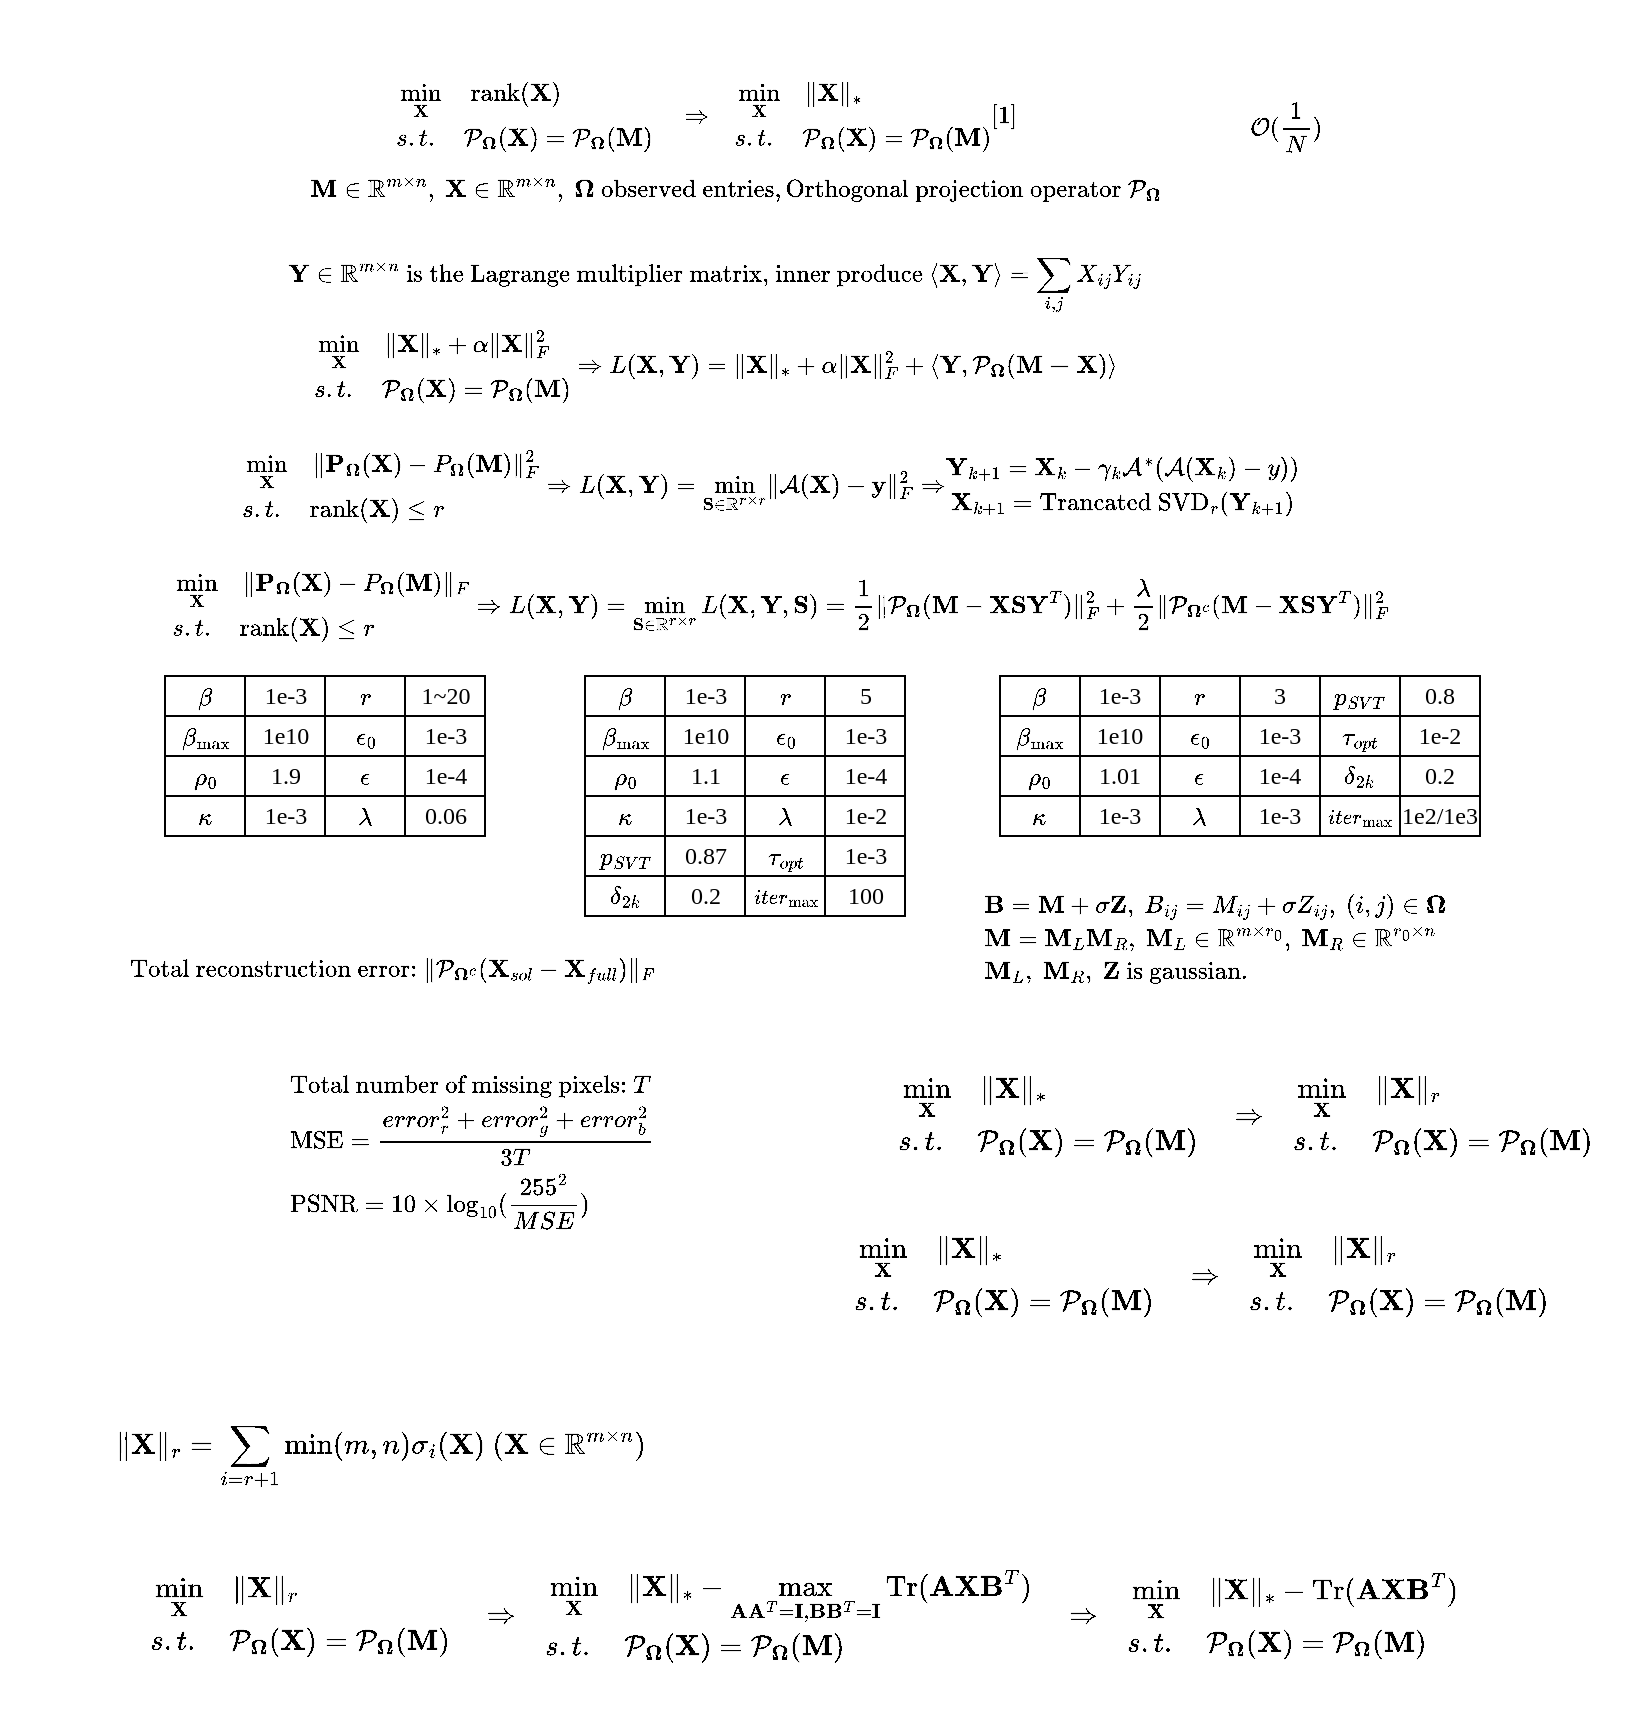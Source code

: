 <mxfile version="15.8.7" type="device"><diagram id="dCUDjBYFxlZQfLYV9F5L" name="第 1 页"><mxGraphModel dx="370" dy="876" grid="1" gridSize="10" guides="1" tooltips="1" connect="1" arrows="1" fold="1" page="1" pageScale="1" pageWidth="827" pageHeight="1169" math="1" shadow="0"><root><mxCell id="0"/><mxCell id="1" parent="0"/><mxCell id="xZ1UbAJdotstemb92RxR-1" value="$$\begin{aligned}&amp;amp;\min_{\mathbf&amp;nbsp;X}\quad \text{rank}(\mathbf X)\\ &amp;amp;s.t.\quad\mathcal P_{\mathbf \Omega}(\mathbf X)=\mathcal P_{\mathbf \Omega}(\mathbf M)\end{aligned}&lt;br&gt;\quad\Rightarrow\quad&lt;br&gt;\begin{aligned}&amp;amp;\min_{\mathbf&amp;nbsp;X}\quad \lVert\mathbf X\rVert_*\\ &amp;amp;s.t.\quad\mathcal P_{\mathbf \Omega}(\mathbf X)=\mathcal P_{\mathbf \Omega}(\mathbf M)\end{aligned}[1]&lt;br&gt;$$" style="text;html=1;strokeColor=none;fillColor=none;align=center;verticalAlign=middle;whiteSpace=wrap;rounded=0;fontFamily=Times New Roman;" parent="1" vertex="1"><mxGeometry x="162.5" width="380" height="80" as="geometry"/></mxCell><mxCell id="xZ1UbAJdotstemb92RxR-2" value="$$\begin{aligned}&amp;amp;\min_{\mathbf&amp;nbsp;X}\quad \lVert\mathbf X\rVert_* + \alpha\lVert\mathbf X\rVert^2_F&lt;br&gt;\\ &amp;amp;s.t.\quad\mathcal P_{\mathbf\Omega}(\mathbf X)=\mathcal P_{\mathbf\Omega}&lt;br&gt;(\mathbf M) \end{aligned}\Rightarrow L(\mathbf X,\mathbf Y) = \lVert\mathbf X\rVert_* + \alpha \lVert\mathbf X\rVert^2_F + \langle\mathbf Y, \mathcal P_{\mathbf\Omega}(\mathbf{M-X})\rangle&lt;br&gt;&amp;nbsp;&lt;br&gt;$$" style="text;html=1;strokeColor=none;fillColor=none;align=center;verticalAlign=middle;whiteSpace=wrap;rounded=0;fontFamily=Times New Roman;" parent="1" vertex="1"><mxGeometry x="112.5" y="130" width="490" height="70" as="geometry"/></mxCell><mxCell id="xZ1UbAJdotstemb92RxR-4" value="$$\mathbf M\in\mathbb{R}^{m\times n},\ \mathbf X\in\mathbb{R}^{m\times n},\ \mathbf\Omega\text{ observed entries}, \text{Orthogonal projection operator }\mathcal P_{\mathbf\Omega}$$&lt;span class=&quot;md-math-tex md-inline-math-container&quot; style=&quot;box-sizing: border-box; color: rgb(48, 68, 85); word-spacing: 0.6px; background-color: rgb(255, 255, 255);&quot;&gt;&lt;/span&gt;&lt;span class=&quot;md-math-tex md-inline-math-container&quot; style=&quot;box-sizing: border-box; color: rgb(48, 68, 85); word-spacing: 0.6px; background-color: rgb(255, 255, 255);&quot;&gt;&lt;/span&gt;" style="text;whiteSpace=wrap;html=1;fontFamily=Times New Roman;" parent="1" vertex="1"><mxGeometry x="152.5" y="50" width="430" height="40" as="geometry"/></mxCell><mxCell id="xZ1UbAJdotstemb92RxR-5" value="$$\mathbf Y\in\mathbb{R}^{m\times n} \text{ is the Lagrange multiplier matrix, inner produce }\langle\mathbf X,\mathbf Y\rangle=\sum\limits_{i,j}X_{ij}Y_{ij}$$" style="text;html=1;strokeColor=none;fillColor=none;align=center;verticalAlign=middle;whiteSpace=wrap;rounded=0;fontFamily=Times New Roman;" parent="1" vertex="1"><mxGeometry x="142.5" y="110" width="430" height="30" as="geometry"/></mxCell><mxCell id="xZ1UbAJdotstemb92RxR-6" value="$$\mathcal O(\frac{1}{N})$$" style="text;html=1;strokeColor=none;fillColor=none;align=center;verticalAlign=middle;whiteSpace=wrap;rounded=0;fontFamily=Times New Roman;" parent="1" vertex="1"><mxGeometry x="612.5" y="30" width="60" height="30" as="geometry"/></mxCell><mxCell id="xZ1UbAJdotstemb92RxR-7" value="$$\begin{aligned}&amp;amp;\min_{\mathbf&amp;nbsp;X}\quad \lVert\mathbf P_{\mathbf\Omega}(\mathbf X)-P_{\mathbf\Omega}(\mathbf M)&lt;br&gt;\rVert_F \\ &amp;amp;s.t.\quad\text{rank}(\mathbf X)\leq r \end{aligned}\Rightarrow L(\mathbf X,\mathbf Y) = \min_{\mathbf S\in\mathbb R^{r\times r}} L(\mathbf&amp;nbsp;X,\mathbf&amp;nbsp;Y,\mathbf&amp;nbsp; S) = \frac{1}{2}\lVert\mathcal P_{\mathbf\Omega}(\mathbf M-\mathbf&amp;nbsp;X\mathbf&amp;nbsp;S\mathbf&amp;nbsp;Y^T)\rVert^2_F + \frac{\lambda}{2}\lVert\mathcal P_{\mathbf\Omega^c}(\mathbf M-\mathbf&amp;nbsp;X\mathbf&amp;nbsp;S\mathbf&amp;nbsp;Y^T)&lt;br&gt;\rVert^2_F&lt;br&gt;$$" style="text;html=1;strokeColor=none;fillColor=none;align=center;verticalAlign=middle;whiteSpace=wrap;rounded=0;fontFamily=Times New Roman;" parent="1" vertex="1"><mxGeometry x="30" y="250" width="720" height="70" as="geometry"/></mxCell><mxCell id="xZ1UbAJdotstemb92RxR-8" value="$$\begin{aligned}&amp;amp;\min_{\mathbf&amp;nbsp;X}\quad \lVert\mathbf P_{\mathbf\Omega}(\mathbf X)-P_{\mathbf\Omega}(\mathbf M)&lt;br&gt;\rVert_F^2 \\ &amp;amp;s.t.\quad\text{rank}(\mathbf X)\leq r \end{aligned}\Rightarrow L(\mathbf X,\mathbf Y) = \min_{\mathbf S\in\mathbb R^{r\times r}} \lVert\mathcal A(\mathbf&amp;nbsp;X)-\mathbf y\rVert_F^2 \Rightarrow \begin{matrix} \mathbf Y_{k+1} = \mathbf&amp;nbsp;X_{k} - \gamma_k\mathcal A^*(\mathcal A(\mathbf&amp;nbsp;X_k)&lt;br&gt;-y))\\&lt;br&gt;\mathbf X_{k+1} = \text{Trancated SVD}_r(\mathbf Y_{k+1}&lt;br&gt;)&lt;br&gt;\end{matrix}&lt;br&gt;$$" style="text;html=1;strokeColor=none;fillColor=none;align=center;verticalAlign=middle;whiteSpace=wrap;rounded=0;fontFamily=Times New Roman;" parent="1" vertex="1"><mxGeometry x="25" y="190" width="720" height="70" as="geometry"/></mxCell><mxCell id="fOYMWPpQL2KJ-KFt3qKd-15" value="$$\beta$$" style="rounded=0;whiteSpace=wrap;html=1;fillColor=none;fontFamily=Times New Roman;" vertex="1" parent="1"><mxGeometry x="82.5" y="320" width="40" height="20" as="geometry"/></mxCell><mxCell id="fOYMWPpQL2KJ-KFt3qKd-18" value="$$\beta_{\max}$$" style="rounded=0;whiteSpace=wrap;html=1;fillColor=none;fontFamily=Times New Roman;" vertex="1" parent="1"><mxGeometry x="82.5" y="340" width="40" height="20" as="geometry"/></mxCell><mxCell id="fOYMWPpQL2KJ-KFt3qKd-19" value="$$\rho_{0}$$" style="rounded=0;whiteSpace=wrap;html=1;fillColor=none;fontFamily=Times New Roman;" vertex="1" parent="1"><mxGeometry x="82.5" y="360" width="40" height="20" as="geometry"/></mxCell><mxCell id="fOYMWPpQL2KJ-KFt3qKd-20" value="$$\kappa$$" style="rounded=0;whiteSpace=wrap;html=1;fillColor=none;fontFamily=Times New Roman;" vertex="1" parent="1"><mxGeometry x="82.5" y="380" width="40" height="20" as="geometry"/></mxCell><mxCell id="fOYMWPpQL2KJ-KFt3qKd-22" value="1e-3" style="rounded=0;whiteSpace=wrap;html=1;fillColor=none;fontFamily=Times New Roman;" vertex="1" parent="1"><mxGeometry x="122.5" y="320" width="40" height="20" as="geometry"/></mxCell><mxCell id="fOYMWPpQL2KJ-KFt3qKd-23" value="1e10" style="rounded=0;whiteSpace=wrap;html=1;fillColor=none;fontFamily=Times New Roman;" vertex="1" parent="1"><mxGeometry x="122.5" y="340" width="40" height="20" as="geometry"/></mxCell><mxCell id="fOYMWPpQL2KJ-KFt3qKd-24" value="1.9" style="rounded=0;whiteSpace=wrap;html=1;fillColor=none;fontFamily=Times New Roman;" vertex="1" parent="1"><mxGeometry x="122.5" y="360" width="40" height="20" as="geometry"/></mxCell><mxCell id="fOYMWPpQL2KJ-KFt3qKd-25" value="1e-3" style="rounded=0;whiteSpace=wrap;html=1;fillColor=none;fontFamily=Times New Roman;" vertex="1" parent="1"><mxGeometry x="122.5" y="380" width="40" height="20" as="geometry"/></mxCell><mxCell id="fOYMWPpQL2KJ-KFt3qKd-37" value="$$r$$" style="rounded=0;whiteSpace=wrap;html=1;fillColor=none;fontFamily=Times New Roman;" vertex="1" parent="1"><mxGeometry x="162.5" y="320" width="40" height="20" as="geometry"/></mxCell><mxCell id="fOYMWPpQL2KJ-KFt3qKd-38" value="1~20" style="rounded=0;whiteSpace=wrap;html=1;fillColor=none;fontFamily=Times New Roman;" vertex="1" parent="1"><mxGeometry x="202.5" y="320" width="40" height="20" as="geometry"/></mxCell><mxCell id="fOYMWPpQL2KJ-KFt3qKd-39" value="$$\epsilon_0$$" style="rounded=0;whiteSpace=wrap;html=1;fillColor=none;fontFamily=Times New Roman;" vertex="1" parent="1"><mxGeometry x="162.5" y="340" width="40" height="20" as="geometry"/></mxCell><mxCell id="fOYMWPpQL2KJ-KFt3qKd-40" value="&lt;span&gt;1e-3&lt;/span&gt;" style="rounded=0;whiteSpace=wrap;html=1;fillColor=none;fontFamily=Times New Roman;" vertex="1" parent="1"><mxGeometry x="202.5" y="340" width="40" height="20" as="geometry"/></mxCell><mxCell id="fOYMWPpQL2KJ-KFt3qKd-41" value="&lt;span&gt;$$\epsilon$$&lt;/span&gt;" style="rounded=0;whiteSpace=wrap;html=1;fillColor=none;fontFamily=Times New Roman;" vertex="1" parent="1"><mxGeometry x="162.5" y="360" width="40" height="20" as="geometry"/></mxCell><mxCell id="fOYMWPpQL2KJ-KFt3qKd-42" value="&lt;span&gt;1e-4&lt;/span&gt;" style="rounded=0;whiteSpace=wrap;html=1;fillColor=none;fontFamily=Times New Roman;" vertex="1" parent="1"><mxGeometry x="202.5" y="360" width="40" height="20" as="geometry"/></mxCell><mxCell id="fOYMWPpQL2KJ-KFt3qKd-43" value="&lt;span&gt;$$\lambda$$&lt;/span&gt;" style="rounded=0;whiteSpace=wrap;html=1;fillColor=none;fontFamily=Times New Roman;" vertex="1" parent="1"><mxGeometry x="162.5" y="380" width="40" height="20" as="geometry"/></mxCell><mxCell id="fOYMWPpQL2KJ-KFt3qKd-44" value="&lt;span&gt;0.06&lt;/span&gt;" style="rounded=0;whiteSpace=wrap;html=1;fillColor=none;fontFamily=Times New Roman;" vertex="1" parent="1"><mxGeometry x="202.5" y="380" width="40" height="20" as="geometry"/></mxCell><mxCell id="fOYMWPpQL2KJ-KFt3qKd-48" value="$$\beta$$" style="rounded=0;whiteSpace=wrap;html=1;fillColor=none;fontFamily=Times New Roman;" vertex="1" parent="1"><mxGeometry x="292.5" y="320" width="40" height="20" as="geometry"/></mxCell><mxCell id="fOYMWPpQL2KJ-KFt3qKd-49" value="$$\beta_{\max}$$" style="rounded=0;whiteSpace=wrap;html=1;fillColor=none;fontFamily=Times New Roman;" vertex="1" parent="1"><mxGeometry x="292.5" y="340" width="40" height="20" as="geometry"/></mxCell><mxCell id="fOYMWPpQL2KJ-KFt3qKd-50" value="$$\rho_{0}$$" style="rounded=0;whiteSpace=wrap;html=1;fillColor=none;fontFamily=Times New Roman;" vertex="1" parent="1"><mxGeometry x="292.5" y="360" width="40" height="20" as="geometry"/></mxCell><mxCell id="fOYMWPpQL2KJ-KFt3qKd-51" value="$$\kappa$$" style="rounded=0;whiteSpace=wrap;html=1;fillColor=none;fontFamily=Times New Roman;" vertex="1" parent="1"><mxGeometry x="292.5" y="380" width="40" height="20" as="geometry"/></mxCell><mxCell id="fOYMWPpQL2KJ-KFt3qKd-52" value="1e-3" style="rounded=0;whiteSpace=wrap;html=1;fillColor=none;fontFamily=Times New Roman;" vertex="1" parent="1"><mxGeometry x="332.5" y="320" width="40" height="20" as="geometry"/></mxCell><mxCell id="fOYMWPpQL2KJ-KFt3qKd-53" value="1e10" style="rounded=0;whiteSpace=wrap;html=1;fillColor=none;fontFamily=Times New Roman;" vertex="1" parent="1"><mxGeometry x="332.5" y="340" width="40" height="20" as="geometry"/></mxCell><mxCell id="fOYMWPpQL2KJ-KFt3qKd-54" value="1.1" style="rounded=0;whiteSpace=wrap;html=1;fillColor=none;fontFamily=Times New Roman;" vertex="1" parent="1"><mxGeometry x="332.5" y="360" width="40" height="20" as="geometry"/></mxCell><mxCell id="fOYMWPpQL2KJ-KFt3qKd-55" value="1e-3" style="rounded=0;whiteSpace=wrap;html=1;fillColor=none;fontFamily=Times New Roman;" vertex="1" parent="1"><mxGeometry x="332.5" y="380" width="40" height="20" as="geometry"/></mxCell><mxCell id="fOYMWPpQL2KJ-KFt3qKd-56" value="$$r$$" style="rounded=0;whiteSpace=wrap;html=1;fillColor=none;fontFamily=Times New Roman;" vertex="1" parent="1"><mxGeometry x="372.5" y="320" width="40" height="20" as="geometry"/></mxCell><mxCell id="fOYMWPpQL2KJ-KFt3qKd-57" value="5" style="rounded=0;whiteSpace=wrap;html=1;fillColor=none;fontFamily=Times New Roman;" vertex="1" parent="1"><mxGeometry x="412.5" y="320" width="40" height="20" as="geometry"/></mxCell><mxCell id="fOYMWPpQL2KJ-KFt3qKd-58" value="$$\epsilon_0$$" style="rounded=0;whiteSpace=wrap;html=1;fillColor=none;fontFamily=Times New Roman;" vertex="1" parent="1"><mxGeometry x="372.5" y="340" width="40" height="20" as="geometry"/></mxCell><mxCell id="fOYMWPpQL2KJ-KFt3qKd-59" value="&lt;span&gt;&lt;font&gt;1e-3&lt;/font&gt;&lt;/span&gt;" style="rounded=0;whiteSpace=wrap;html=1;fillColor=none;fontFamily=Times New Roman;" vertex="1" parent="1"><mxGeometry x="412.5" y="340" width="40" height="20" as="geometry"/></mxCell><mxCell id="fOYMWPpQL2KJ-KFt3qKd-60" value="&lt;span&gt;$$\epsilon$$&lt;/span&gt;" style="rounded=0;whiteSpace=wrap;html=1;fillColor=none;fontFamily=Times New Roman;" vertex="1" parent="1"><mxGeometry x="372.5" y="360" width="40" height="20" as="geometry"/></mxCell><mxCell id="fOYMWPpQL2KJ-KFt3qKd-61" value="&lt;span&gt;1e-4&lt;/span&gt;" style="rounded=0;whiteSpace=wrap;html=1;fillColor=none;fontFamily=Times New Roman;" vertex="1" parent="1"><mxGeometry x="412.5" y="360" width="40" height="20" as="geometry"/></mxCell><mxCell id="fOYMWPpQL2KJ-KFt3qKd-62" value="&lt;span&gt;$$\lambda$$&lt;/span&gt;" style="rounded=0;whiteSpace=wrap;html=1;fillColor=none;fontFamily=Times New Roman;" vertex="1" parent="1"><mxGeometry x="372.5" y="380" width="40" height="20" as="geometry"/></mxCell><mxCell id="fOYMWPpQL2KJ-KFt3qKd-63" value="&lt;span&gt;1e-2&lt;/span&gt;" style="rounded=0;whiteSpace=wrap;html=1;fillColor=none;fontFamily=Times New Roman;" vertex="1" parent="1"><mxGeometry x="412.5" y="380" width="40" height="20" as="geometry"/></mxCell><mxCell id="fOYMWPpQL2KJ-KFt3qKd-64" value="$$p_{SVT}$$" style="rounded=0;whiteSpace=wrap;html=1;fillColor=none;fontFamily=Times New Roman;" vertex="1" parent="1"><mxGeometry x="292.5" y="400" width="40" height="20" as="geometry"/></mxCell><mxCell id="fOYMWPpQL2KJ-KFt3qKd-65" value="0.87" style="rounded=0;whiteSpace=wrap;html=1;fillColor=none;fontFamily=Times New Roman;" vertex="1" parent="1"><mxGeometry x="332.5" y="400" width="40" height="20" as="geometry"/></mxCell><mxCell id="fOYMWPpQL2KJ-KFt3qKd-66" value="$$\delta_{2k}$$" style="rounded=0;whiteSpace=wrap;html=1;fillColor=none;fontFamily=Times New Roman;" vertex="1" parent="1"><mxGeometry x="292.5" y="420" width="40" height="20" as="geometry"/></mxCell><mxCell id="fOYMWPpQL2KJ-KFt3qKd-67" value="0.2" style="rounded=0;whiteSpace=wrap;html=1;fillColor=none;fontFamily=Times New Roman;" vertex="1" parent="1"><mxGeometry x="332.5" y="420" width="40" height="20" as="geometry"/></mxCell><mxCell id="fOYMWPpQL2KJ-KFt3qKd-68" value="$$\tau_{opt}$$" style="rounded=0;whiteSpace=wrap;html=1;fillColor=none;fontFamily=Times New Roman;" vertex="1" parent="1"><mxGeometry x="372.5" y="400" width="40" height="20" as="geometry"/></mxCell><mxCell id="fOYMWPpQL2KJ-KFt3qKd-69" value="1e-3" style="rounded=0;whiteSpace=wrap;html=1;fillColor=none;fontFamily=Times New Roman;" vertex="1" parent="1"><mxGeometry x="412.5" y="400" width="40" height="20" as="geometry"/></mxCell><mxCell id="fOYMWPpQL2KJ-KFt3qKd-70" value="&lt;font style=&quot;font-size: 10px&quot;&gt;$$iter_{\max}$$&lt;/font&gt;" style="rounded=0;whiteSpace=wrap;html=1;fillColor=none;fontFamily=Times New Roman;" vertex="1" parent="1"><mxGeometry x="372.5" y="420" width="40" height="20" as="geometry"/></mxCell><mxCell id="fOYMWPpQL2KJ-KFt3qKd-71" value="100" style="rounded=0;whiteSpace=wrap;html=1;fillColor=none;fontFamily=Times New Roman;" vertex="1" parent="1"><mxGeometry x="412.5" y="420" width="40" height="20" as="geometry"/></mxCell><mxCell id="fOYMWPpQL2KJ-KFt3qKd-72" value="$$\beta$$" style="rounded=0;whiteSpace=wrap;html=1;fillColor=none;fontFamily=Times New Roman;" vertex="1" parent="1"><mxGeometry x="500" y="320" width="40" height="20" as="geometry"/></mxCell><mxCell id="fOYMWPpQL2KJ-KFt3qKd-73" value="$$\beta_{\max}$$" style="rounded=0;whiteSpace=wrap;html=1;fillColor=none;fontFamily=Times New Roman;" vertex="1" parent="1"><mxGeometry x="500" y="340" width="40" height="20" as="geometry"/></mxCell><mxCell id="fOYMWPpQL2KJ-KFt3qKd-74" value="$$\rho_{0}$$" style="rounded=0;whiteSpace=wrap;html=1;fillColor=none;fontFamily=Times New Roman;" vertex="1" parent="1"><mxGeometry x="500" y="360" width="40" height="20" as="geometry"/></mxCell><mxCell id="fOYMWPpQL2KJ-KFt3qKd-75" value="$$\kappa$$" style="rounded=0;whiteSpace=wrap;html=1;fillColor=none;fontFamily=Times New Roman;" vertex="1" parent="1"><mxGeometry x="500" y="380" width="40" height="20" as="geometry"/></mxCell><mxCell id="fOYMWPpQL2KJ-KFt3qKd-76" value="1e-3" style="rounded=0;whiteSpace=wrap;html=1;fillColor=none;fontFamily=Times New Roman;" vertex="1" parent="1"><mxGeometry x="540" y="320" width="40" height="20" as="geometry"/></mxCell><mxCell id="fOYMWPpQL2KJ-KFt3qKd-77" value="1e10" style="rounded=0;whiteSpace=wrap;html=1;fillColor=none;fontFamily=Times New Roman;" vertex="1" parent="1"><mxGeometry x="540" y="340" width="40" height="20" as="geometry"/></mxCell><mxCell id="fOYMWPpQL2KJ-KFt3qKd-78" value="1.01" style="rounded=0;whiteSpace=wrap;html=1;fillColor=none;fontFamily=Times New Roman;" vertex="1" parent="1"><mxGeometry x="540" y="360" width="40" height="20" as="geometry"/></mxCell><mxCell id="fOYMWPpQL2KJ-KFt3qKd-79" value="1e-3" style="rounded=0;whiteSpace=wrap;html=1;fillColor=none;fontFamily=Times New Roman;" vertex="1" parent="1"><mxGeometry x="540" y="380" width="40" height="20" as="geometry"/></mxCell><mxCell id="fOYMWPpQL2KJ-KFt3qKd-80" value="$$r$$" style="rounded=0;whiteSpace=wrap;html=1;fillColor=none;fontFamily=Times New Roman;" vertex="1" parent="1"><mxGeometry x="580" y="320" width="40" height="20" as="geometry"/></mxCell><mxCell id="fOYMWPpQL2KJ-KFt3qKd-81" value="3" style="rounded=0;whiteSpace=wrap;html=1;fillColor=none;fontFamily=Times New Roman;" vertex="1" parent="1"><mxGeometry x="620" y="320" width="40" height="20" as="geometry"/></mxCell><mxCell id="fOYMWPpQL2KJ-KFt3qKd-82" value="$$\epsilon_0$$" style="rounded=0;whiteSpace=wrap;html=1;fillColor=none;fontFamily=Times New Roman;" vertex="1" parent="1"><mxGeometry x="580" y="340" width="40" height="20" as="geometry"/></mxCell><mxCell id="fOYMWPpQL2KJ-KFt3qKd-83" value="&lt;span&gt;&lt;font&gt;1e-3&lt;/font&gt;&lt;/span&gt;" style="rounded=0;whiteSpace=wrap;html=1;fillColor=none;fontFamily=Times New Roman;" vertex="1" parent="1"><mxGeometry x="620" y="340" width="40" height="20" as="geometry"/></mxCell><mxCell id="fOYMWPpQL2KJ-KFt3qKd-84" value="&lt;span&gt;$$\epsilon$$&lt;/span&gt;" style="rounded=0;whiteSpace=wrap;html=1;fillColor=none;fontFamily=Times New Roman;" vertex="1" parent="1"><mxGeometry x="580" y="360" width="40" height="20" as="geometry"/></mxCell><mxCell id="fOYMWPpQL2KJ-KFt3qKd-85" value="&lt;span&gt;1e-4&lt;/span&gt;" style="rounded=0;whiteSpace=wrap;html=1;fillColor=none;fontFamily=Times New Roman;" vertex="1" parent="1"><mxGeometry x="620" y="360" width="40" height="20" as="geometry"/></mxCell><mxCell id="fOYMWPpQL2KJ-KFt3qKd-86" value="&lt;span&gt;$$\lambda$$&lt;/span&gt;" style="rounded=0;whiteSpace=wrap;html=1;fillColor=none;fontFamily=Times New Roman;" vertex="1" parent="1"><mxGeometry x="580" y="380" width="40" height="20" as="geometry"/></mxCell><mxCell id="fOYMWPpQL2KJ-KFt3qKd-87" value="&lt;span&gt;1e-3&lt;/span&gt;" style="rounded=0;whiteSpace=wrap;html=1;fillColor=none;fontFamily=Times New Roman;" vertex="1" parent="1"><mxGeometry x="620" y="380" width="40" height="20" as="geometry"/></mxCell><mxCell id="fOYMWPpQL2KJ-KFt3qKd-88" value="$$p_{SVT}$$" style="rounded=0;whiteSpace=wrap;html=1;fillColor=none;fontFamily=Times New Roman;" vertex="1" parent="1"><mxGeometry x="660" y="320" width="40" height="20" as="geometry"/></mxCell><mxCell id="fOYMWPpQL2KJ-KFt3qKd-89" value="0.8" style="rounded=0;whiteSpace=wrap;html=1;fillColor=none;fontFamily=Times New Roman;" vertex="1" parent="1"><mxGeometry x="700" y="320" width="40" height="20" as="geometry"/></mxCell><mxCell id="fOYMWPpQL2KJ-KFt3qKd-90" value="$$\delta_{2k}$$" style="rounded=0;whiteSpace=wrap;html=1;fillColor=none;fontFamily=Times New Roman;" vertex="1" parent="1"><mxGeometry x="660" y="360" width="40" height="20" as="geometry"/></mxCell><mxCell id="fOYMWPpQL2KJ-KFt3qKd-91" value="0.2" style="rounded=0;whiteSpace=wrap;html=1;fillColor=none;fontFamily=Times New Roman;" vertex="1" parent="1"><mxGeometry x="700" y="360" width="40" height="20" as="geometry"/></mxCell><mxCell id="fOYMWPpQL2KJ-KFt3qKd-92" value="$$\tau_{opt}$$" style="rounded=0;whiteSpace=wrap;html=1;fillColor=none;fontFamily=Times New Roman;" vertex="1" parent="1"><mxGeometry x="660" y="340" width="40" height="20" as="geometry"/></mxCell><mxCell id="fOYMWPpQL2KJ-KFt3qKd-93" value="1e-2" style="rounded=0;whiteSpace=wrap;html=1;fillColor=none;fontFamily=Times New Roman;" vertex="1" parent="1"><mxGeometry x="700" y="340" width="40" height="20" as="geometry"/></mxCell><mxCell id="fOYMWPpQL2KJ-KFt3qKd-94" value="&lt;font style=&quot;font-size: 10px&quot;&gt;$$iter_{\max}$$&lt;/font&gt;" style="rounded=0;whiteSpace=wrap;html=1;fillColor=none;fontFamily=Times New Roman;" vertex="1" parent="1"><mxGeometry x="660" y="380" width="40" height="20" as="geometry"/></mxCell><mxCell id="fOYMWPpQL2KJ-KFt3qKd-95" value="1e2/1e3" style="rounded=0;whiteSpace=wrap;html=1;fillColor=none;fontFamily=Times New Roman;" vertex="1" parent="1"><mxGeometry x="700" y="380" width="40" height="20" as="geometry"/></mxCell><mxCell id="fOYMWPpQL2KJ-KFt3qKd-96" value="&lt;span style=&quot;color: rgb(0 , 0 , 0) ; font-family: &amp;#34;times new roman&amp;#34; ; font-size: 12px ; font-style: normal ; font-weight: 400 ; letter-spacing: normal ; text-align: center ; text-indent: 0px ; text-transform: none ; word-spacing: 0px ; background-color: rgb(248 , 249 , 250) ; display: inline ; float: none&quot;&gt;$$\text{Total reconstruction error: }\lVert\mathcal P_{\mathbf\Omega^c}(\mathbf X_{sol}-\mathbf X_{full})\rVert_F$$&lt;/span&gt;" style="text;whiteSpace=wrap;html=1;fontSize=10;fontFamily=Times New Roman;" vertex="1" parent="1"><mxGeometry x="62.5" y="440" width="550" height="40" as="geometry"/></mxCell><mxCell id="fOYMWPpQL2KJ-KFt3qKd-97" value="&lt;span style=&quot;color: rgb(0 , 0 , 0) ; font-family: &amp;#34;times new roman&amp;#34; ; font-size: 12px ; font-style: normal ; font-weight: 400 ; letter-spacing: normal ; text-align: center ; text-indent: 0px ; text-transform: none ; word-spacing: 0px ; background-color: rgb(248 , 249 , 250) ; display: inline ; float: none&quot;&gt;$$\begin{aligned}&amp;amp;\mathbf B =\mathbf M + \sigma\mathbf Z,\ B_{ij}=M_{ij}+\sigma Z_{ij},\ (i,j)\in\mathbf\Omega&lt;br&gt;\\&amp;amp;\mathbf M = \mathbf M_L\mathbf M_R,\&amp;nbsp;\mathbf M_L\in\mathbb{R}^{m\times r_0},\ \mathbf M_R\in\mathbb{R}^{r_0\times n}\\&amp;amp; \mathbf M_L,\ \mathbf M_R,\ \mathbf Z \text{ is gaussian.}&lt;br&gt;\end{aligned}&lt;br&gt;$$&lt;/span&gt;" style="text;whiteSpace=wrap;html=1;fontSize=10;fontFamily=Times New Roman;" vertex="1" parent="1"><mxGeometry x="490" y="410" width="240" height="70" as="geometry"/></mxCell><mxCell id="fOYMWPpQL2KJ-KFt3qKd-99" value="$$\begin{aligned}&amp;amp;\text{Total number of missing pixels: }T \\&amp;amp;\text{MSE} = \frac{{error}^2_r +{error}^2_g + {error}^2_b}{3T}\\&amp;amp; \text{PSNR}=10\times\log_{10}(\frac{255^2}{MSE})\end{aligned}$$" style="text;whiteSpace=wrap;html=1;fontSize=12;fontFamily=Times New Roman;" vertex="1" parent="1"><mxGeometry x="142.5" y="500" width="192.5" height="110" as="geometry"/></mxCell><mxCell id="fOYMWPpQL2KJ-KFt3qKd-101" value="&lt;font style=&quot;font-size: 14px&quot;&gt;$$\lVert\mathbf&lt;br&gt;X\rVert_r = \sum_{i=r+1}{\min(m,n)}\sigma_i(\mathbf X)\ (\mathbf X\in\mathbb{R}^{m\times n}) $$&lt;/font&gt;" style="text;html=1;strokeColor=none;fillColor=none;align=center;verticalAlign=middle;whiteSpace=wrap;rounded=0;labelBackgroundColor=none;fontFamily=Times New Roman;fontSize=12;" vertex="1" parent="1"><mxGeometry x="50" y="690" width="280" height="40" as="geometry"/></mxCell><mxCell id="fOYMWPpQL2KJ-KFt3qKd-103" value="$$\begin{aligned}&amp;amp;\min_{\mathbf X}\quad \lVert\mathbf X\rVert_*\\ &amp;amp;s.t.\quad\mathcal P_{\mathbf \Omega}(\mathbf X)=\mathcal P_{\mathbf \Omega}(\mathbf M)\end{aligned}\quad\Rightarrow\quad \begin{aligned}&amp;amp;\min_{\mathbf X}\quad \lVert\mathbf X\rVert_r\\ &amp;amp;s.t.\quad\mathcal P_{\mathbf \Omega}(\mathbf X)=\mathcal P_{\mathbf \Omega}(\mathbf M)\end{aligned}$$" style="text;html=1;strokeColor=none;fillColor=none;align=center;verticalAlign=middle;whiteSpace=wrap;rounded=0;labelBackgroundColor=none;fontFamily=Times New Roman;fontSize=14;" vertex="1" parent="1"><mxGeometry x="430" y="510" width="385" height="60" as="geometry"/></mxCell><mxCell id="fOYMWPpQL2KJ-KFt3qKd-104" value="$$\begin{aligned}&amp;amp;\min_{\mathbf X}\quad \lVert\mathbf X\rVert_*\\ &amp;amp;s.t.\quad\mathcal P_{\mathbf \Omega}(\mathbf X)=\mathcal P_{\mathbf \Omega}(\mathbf M)\end{aligned}\quad\Rightarrow\quad \begin{aligned}&amp;amp;\min_{\mathbf X}\quad \lVert\mathbf X\rVert_r\\ &amp;amp;s.t.\quad\mathcal P_{\mathbf \Omega}(\mathbf X)=\mathcal P_{\mathbf \Omega}(\mathbf M)\end{aligned}$$" style="text;html=1;strokeColor=none;fillColor=none;align=center;verticalAlign=middle;whiteSpace=wrap;rounded=0;labelBackgroundColor=none;fontFamily=Times New Roman;fontSize=14;" vertex="1" parent="1"><mxGeometry x="407.5" y="590" width="385" height="60" as="geometry"/></mxCell><mxCell id="fOYMWPpQL2KJ-KFt3qKd-105" value="$$\begin{aligned}&amp;amp;\min_{\mathbf X}\quad \lVert\mathbf X\rVert_r\\ &amp;amp;s.t.\quad\mathcal P_{\mathbf \Omega}(\mathbf X)=\mathcal P_{\mathbf \Omega}(\mathbf M)\end{aligned}\quad\Rightarrow\quad \begin{aligned}&amp;amp;\min_{\mathbf X}\quad \lVert\mathbf X\rVert_* - \max_{\mathbf A\mathbf A^T=\mathbf I,\mathbf B\mathbf B^T=\mathbf I&lt;br&gt;}\text{Tr}(\mathbf&amp;nbsp;A\mathbf&amp;nbsp;X\mathbf&amp;nbsp;B^T&lt;br&gt;)\\ &amp;amp;s.t.\quad\mathcal P_{\mathbf \Omega}(\mathbf X)=\mathcal P_{\mathbf \Omega}(\mathbf M)\end{aligned}\quad\Rightarrow\quad \begin{aligned}&amp;amp;\min_{\mathbf X}\quad \lVert\mathbf X\rVert_* - \text{Tr}(\mathbf&amp;nbsp;A\mathbf&amp;nbsp;X\mathbf&amp;nbsp;B^T&lt;br&gt;)\\ &amp;amp;s.t.\quad\mathcal P_{\mathbf \Omega}(\mathbf X)=\mathcal P_{\mathbf \Omega}(\mathbf M)\end{aligned}$$" style="text;html=1;strokeColor=none;fillColor=none;align=center;verticalAlign=middle;whiteSpace=wrap;rounded=0;labelBackgroundColor=none;fontFamily=Times New Roman;fontSize=14;" vertex="1" parent="1"><mxGeometry y="760" width="805" height="60" as="geometry"/></mxCell></root></mxGraphModel></diagram></mxfile>